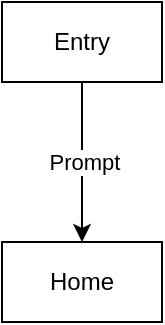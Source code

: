 <mxfile version="21.1.2" type="device" pages="5">
  <diagram name="Main Proccess" id="BZkoMewDt5e1nhyTD6TO">
    <mxGraphModel dx="2074" dy="1244" grid="1" gridSize="10" guides="1" tooltips="1" connect="1" arrows="1" fold="1" page="1" pageScale="1" pageWidth="1200" pageHeight="1600" math="0" shadow="0">
      <root>
        <mxCell id="0" />
        <mxCell id="1" parent="0" />
        <mxCell id="6zEdD9K2JlOQMSVLethB-3" style="edgeStyle=orthogonalEdgeStyle;rounded=0;orthogonalLoop=1;jettySize=auto;html=1;entryX=0.5;entryY=0;entryDx=0;entryDy=0;" edge="1" parent="1" source="6zEdD9K2JlOQMSVLethB-1" target="6zEdD9K2JlOQMSVLethB-2">
          <mxGeometry relative="1" as="geometry">
            <Array as="points" />
          </mxGeometry>
        </mxCell>
        <mxCell id="6zEdD9K2JlOQMSVLethB-4" value="Prompt" style="edgeLabel;html=1;align=center;verticalAlign=middle;resizable=0;points=[];" vertex="1" connectable="0" parent="6zEdD9K2JlOQMSVLethB-3">
          <mxGeometry x="-0.017" y="1" relative="1" as="geometry">
            <mxPoint as="offset" />
          </mxGeometry>
        </mxCell>
        <mxCell id="6zEdD9K2JlOQMSVLethB-1" value="Entry" style="rounded=0;whiteSpace=wrap;html=1;" vertex="1" parent="1">
          <mxGeometry x="560" y="40" width="80" height="40" as="geometry" />
        </mxCell>
        <mxCell id="6zEdD9K2JlOQMSVLethB-2" value="Home" style="rounded=0;whiteSpace=wrap;html=1;" vertex="1" parent="1">
          <mxGeometry x="560" y="160" width="80" height="40" as="geometry" />
        </mxCell>
      </root>
    </mxGraphModel>
  </diagram>
  <diagram id="xCTsXqgBZO-dcqeWA6Uv" name="Home">
    <mxGraphModel dx="1481" dy="889" grid="1" gridSize="10" guides="1" tooltips="1" connect="1" arrows="1" fold="1" page="1" pageScale="1" pageWidth="1200" pageHeight="1600" math="0" shadow="0">
      <root>
        <mxCell id="0" />
        <mxCell id="1" parent="0" />
        <mxCell id="66UmW_laMhGOvACvovUv-8" value="" style="rounded=0;whiteSpace=wrap;html=1;" vertex="1" parent="1">
          <mxGeometry x="200" y="960" width="840" height="480" as="geometry" />
        </mxCell>
        <mxCell id="66UmW_laMhGOvACvovUv-17" value="" style="rounded=0;whiteSpace=wrap;html=1;" vertex="1" parent="1">
          <mxGeometry x="660" y="1050" width="340" height="360" as="geometry" />
        </mxCell>
        <mxCell id="KkKBU-Pn6hAcBDRM-jmI-6" value="" style="rounded=0;whiteSpace=wrap;html=1;" vertex="1" parent="1">
          <mxGeometry x="975" y="1050" width="10" height="230" as="geometry" />
        </mxCell>
        <mxCell id="KkKBU-Pn6hAcBDRM-jmI-10" value="" style="rounded=0;whiteSpace=wrap;html=1;" vertex="1" parent="1">
          <mxGeometry x="660" y="1050" width="340" height="50" as="geometry" />
        </mxCell>
        <mxCell id="66UmW_laMhGOvACvovUv-1" value="Home Class" style="swimlane;whiteSpace=wrap;html=1;startSize=40;" vertex="1" parent="1">
          <mxGeometry x="440" y="40" width="320" height="400" as="geometry" />
        </mxCell>
        <mxCell id="66UmW_laMhGOvACvovUv-7" value="" style="endArrow=none;html=1;rounded=0;" edge="1" parent="1">
          <mxGeometry width="50" height="50" relative="1" as="geometry">
            <mxPoint x="40" y="800" as="sourcePoint" />
            <mxPoint x="1160" y="800" as="targetPoint" />
          </mxGeometry>
        </mxCell>
        <mxCell id="66UmW_laMhGOvACvovUv-9" value="&lt;font style=&quot;font-size: 56px;&quot;&gt;Qz&lt;/font&gt;" style="text;html=1;strokeColor=none;fillColor=none;align=center;verticalAlign=middle;whiteSpace=wrap;rounded=0;fontSize=64;" vertex="1" parent="1">
          <mxGeometry x="445" y="960" width="310" height="70" as="geometry" />
        </mxCell>
        <mxCell id="66UmW_laMhGOvACvovUv-10" value="Settings" style="rounded=1;whiteSpace=wrap;html=1;" vertex="1" parent="1">
          <mxGeometry x="270" y="1267.5" width="230" height="60" as="geometry" />
        </mxCell>
        <mxCell id="66UmW_laMhGOvACvovUv-13" value="Exit" style="rounded=1;whiteSpace=wrap;html=1;" vertex="1" parent="1">
          <mxGeometry x="270" y="1340" width="230" height="60" as="geometry" />
        </mxCell>
        <mxCell id="66UmW_laMhGOvACvovUv-18" value="list 1" style="rounded=1;whiteSpace=wrap;html=1;" vertex="1" parent="1">
          <mxGeometry x="670" y="1190" width="290" height="50" as="geometry" />
        </mxCell>
        <mxCell id="66UmW_laMhGOvACvovUv-19" value="list 2" style="rounded=1;whiteSpace=wrap;html=1;" vertex="1" parent="1">
          <mxGeometry x="670" y="1320" width="290" height="50" as="geometry" />
        </mxCell>
        <mxCell id="66UmW_laMhGOvACvovUv-20" value="list ..." style="rounded=1;whiteSpace=wrap;html=1;" vertex="1" parent="1">
          <mxGeometry x="670" y="1380" width="290" height="30" as="geometry" />
        </mxCell>
        <mxCell id="IXn8Jmz7SbYyYIPCcoO4-1" value="Lists" style="text;html=1;strokeColor=none;fillColor=none;align=center;verticalAlign=middle;whiteSpace=wrap;rounded=0;" vertex="1" parent="1">
          <mxGeometry x="750" y="1057.5" width="160" height="30" as="geometry" />
        </mxCell>
        <mxCell id="KkKBU-Pn6hAcBDRM-jmI-1" value="Eddit" style="rounded=1;whiteSpace=wrap;html=1;" vertex="1" parent="1">
          <mxGeometry x="270" y="1200" width="230" height="60" as="geometry" />
        </mxCell>
        <mxCell id="37lC6BA61AARFOCetgNf-2" value="" style="edgeStyle=orthogonalEdgeStyle;rounded=0;orthogonalLoop=1;jettySize=auto;html=1;" edge="1" parent="1" source="KkKBU-Pn6hAcBDRM-jmI-2" target="37lC6BA61AARFOCetgNf-1">
          <mxGeometry relative="1" as="geometry" />
        </mxCell>
        <mxCell id="KkKBU-Pn6hAcBDRM-jmI-2" value="delete" style="rounded=1;whiteSpace=wrap;html=1;" vertex="1" parent="1">
          <mxGeometry x="270" y="1130" width="230" height="60" as="geometry" />
        </mxCell>
        <mxCell id="KkKBU-Pn6hAcBDRM-jmI-3" value="play" style="rounded=1;whiteSpace=wrap;html=1;" vertex="1" parent="1">
          <mxGeometry x="270" y="1060" width="230" height="60" as="geometry" />
        </mxCell>
        <mxCell id="KkKBU-Pn6hAcBDRM-jmI-4" value="list 1" style="rounded=1;whiteSpace=wrap;html=1;" vertex="1" parent="1">
          <mxGeometry x="670" y="1255" width="290" height="50" as="geometry" />
        </mxCell>
        <mxCell id="KkKBU-Pn6hAcBDRM-jmI-5" value="" style="rounded=0;whiteSpace=wrap;html=1;" vertex="1" parent="1">
          <mxGeometry x="970" y="1280" width="20" height="60" as="geometry" />
        </mxCell>
        <mxCell id="KkKBU-Pn6hAcBDRM-jmI-7" value="" style="rounded=0;whiteSpace=wrap;html=1;" vertex="1" parent="1">
          <mxGeometry x="975" y="1340" width="10" height="70" as="geometry" />
        </mxCell>
        <mxCell id="KkKBU-Pn6hAcBDRM-jmI-9" value="new list..." style="rounded=1;whiteSpace=wrap;html=1;" vertex="1" parent="1">
          <mxGeometry x="670" y="1120" width="290" height="60" as="geometry" />
        </mxCell>
        <mxCell id="37lC6BA61AARFOCetgNf-1" value="Prompt are you shure ?" style="rounded=1;whiteSpace=wrap;html=1;" vertex="1" parent="1">
          <mxGeometry x="10" y="1130" width="160" height="60" as="geometry" />
        </mxCell>
      </root>
    </mxGraphModel>
  </diagram>
  <diagram id="einf5p-jFyaMl5s9ed1z" name="Settings">
    <mxGraphModel dx="1975" dy="1185" grid="1" gridSize="10" guides="1" tooltips="1" connect="1" arrows="1" fold="1" page="1" pageScale="1" pageWidth="1200" pageHeight="1600" math="0" shadow="0">
      <root>
        <mxCell id="0" />
        <mxCell id="1" parent="0" />
        <mxCell id="rifur4L_r3AJqG5Z70S--1" value="" style="endArrow=none;html=1;rounded=0;" edge="1" parent="1">
          <mxGeometry width="50" height="50" relative="1" as="geometry">
            <mxPoint x="40" y="800" as="sourcePoint" />
            <mxPoint x="1160" y="800" as="targetPoint" />
          </mxGeometry>
        </mxCell>
        <mxCell id="gCdTmbHZw0-P5qsK333e-1" value="" style="rounded=0;whiteSpace=wrap;html=1;" vertex="1" parent="1">
          <mxGeometry x="200" y="960" width="840" height="480" as="geometry" />
        </mxCell>
        <mxCell id="gCdTmbHZw0-P5qsK333e-5" value="&lt;font style=&quot;font-size: 56px;&quot;&gt;Settings&lt;/font&gt;" style="text;html=1;strokeColor=none;fillColor=none;align=center;verticalAlign=middle;whiteSpace=wrap;rounded=0;fontSize=64;" vertex="1" parent="1">
          <mxGeometry x="445" y="960" width="310" height="70" as="geometry" />
        </mxCell>
        <mxCell id="gCdTmbHZw0-P5qsK333e-14" value="Colors" style="rounded=1;whiteSpace=wrap;html=1;" vertex="1" parent="1">
          <mxGeometry x="270" y="1060" width="230" height="60" as="geometry" />
        </mxCell>
        <mxCell id="gCdTmbHZw0-P5qsK333e-19" value="?import list" style="rounded=1;whiteSpace=wrap;html=1;" vertex="1" parent="1">
          <mxGeometry x="270" y="1140" width="230" height="60" as="geometry" />
        </mxCell>
        <mxCell id="gCdTmbHZw0-P5qsK333e-20" value="Exit" style="rounded=1;whiteSpace=wrap;html=1;" vertex="1" parent="1">
          <mxGeometry x="485" y="1360" width="230" height="60" as="geometry" />
        </mxCell>
        <mxCell id="gCdTmbHZw0-P5qsK333e-21" value="?export list" style="rounded=1;whiteSpace=wrap;html=1;" vertex="1" parent="1">
          <mxGeometry x="270" y="1210" width="230" height="60" as="geometry" />
        </mxCell>
        <mxCell id="gCdTmbHZw0-P5qsK333e-22" value="time etc..." style="rounded=1;whiteSpace=wrap;html=1;" vertex="1" parent="1">
          <mxGeometry x="720" y="1060" width="230" height="60" as="geometry" />
        </mxCell>
      </root>
    </mxGraphModel>
  </diagram>
  <diagram id="_WTI7B93JpzufQJdCk4c" name="Play">
    <mxGraphModel dx="2440" dy="1464" grid="1" gridSize="10" guides="1" tooltips="1" connect="1" arrows="1" fold="1" page="1" pageScale="1" pageWidth="1200" pageHeight="1600" math="0" shadow="0">
      <root>
        <mxCell id="0" />
        <mxCell id="1" parent="0" />
        <mxCell id="qRmyMZ_Bb6f4S-KCIsgV-1" value="" style="rounded=0;whiteSpace=wrap;html=1;" vertex="1" parent="1">
          <mxGeometry x="200" y="960" width="840" height="480" as="geometry" />
        </mxCell>
        <mxCell id="qRmyMZ_Bb6f4S-KCIsgV-5" value="&lt;font style=&quot;font-size: 56px;&quot;&gt;List name&lt;/font&gt;" style="text;html=1;strokeColor=none;fillColor=none;align=center;verticalAlign=middle;whiteSpace=wrap;rounded=0;fontSize=64;" vertex="1" parent="1">
          <mxGeometry x="445" y="972.5" width="310" height="70" as="geometry" />
        </mxCell>
        <mxCell id="qRmyMZ_Bb6f4S-KCIsgV-15" value="Back" style="rounded=1;whiteSpace=wrap;html=1;" vertex="1" parent="1">
          <mxGeometry x="470" y="1360" width="230" height="60" as="geometry" />
        </mxCell>
        <mxCell id="qvJ8Xp8vA46BovuaNo_2-1" value="" style="endArrow=none;html=1;rounded=0;" edge="1" parent="1">
          <mxGeometry width="50" height="50" relative="1" as="geometry">
            <mxPoint x="40" y="800" as="sourcePoint" />
            <mxPoint x="1160" y="800" as="targetPoint" />
          </mxGeometry>
        </mxCell>
        <mxCell id="qvJ8Xp8vA46BovuaNo_2-2" value="Card" style="rounded=1;whiteSpace=wrap;html=1;" vertex="1" parent="1">
          <mxGeometry x="250" y="1080" width="140" height="80" as="geometry" />
        </mxCell>
        <mxCell id="qvJ8Xp8vA46BovuaNo_2-3" value="Write" style="rounded=1;whiteSpace=wrap;html=1;" vertex="1" parent="1">
          <mxGeometry x="260" y="1185" width="120" height="100" as="geometry" />
        </mxCell>
        <mxCell id="qvJ8Xp8vA46BovuaNo_2-4" value="eddit" style="rounded=1;whiteSpace=wrap;html=1;" vertex="1" parent="1">
          <mxGeometry x="210" y="975" width="100" height="40" as="geometry" />
        </mxCell>
        <mxCell id="qvJ8Xp8vA46BovuaNo_2-5" value="delete" style="rounded=1;whiteSpace=wrap;html=1;" vertex="1" parent="1">
          <mxGeometry x="900" y="975" width="130" height="65" as="geometry" />
        </mxCell>
        <mxCell id="qvJ8Xp8vA46BovuaNo_2-7" value="Write" style="rounded=1;whiteSpace=wrap;html=1;" vertex="1" parent="1">
          <mxGeometry x="420" y="1180" width="145" height="110" as="geometry" />
        </mxCell>
        <mxCell id="qvJ8Xp8vA46BovuaNo_2-8" value="Write" style="rounded=1;whiteSpace=wrap;html=1;" vertex="1" parent="1">
          <mxGeometry x="420" y="1080" width="140" height="90" as="geometry" />
        </mxCell>
        <mxCell id="qvJ8Xp8vA46BovuaNo_2-9" value="Stats" style="rounded=1;whiteSpace=wrap;html=1;" vertex="1" parent="1">
          <mxGeometry x="680" y="1090" width="320" height="240" as="geometry" />
        </mxCell>
      </root>
    </mxGraphModel>
  </diagram>
  <diagram id="_EkyjvyqXXoJjmZwdPrV" name="Edit">
    <mxGraphModel dx="2074" dy="1244" grid="1" gridSize="10" guides="1" tooltips="1" connect="1" arrows="1" fold="1" page="1" pageScale="1" pageWidth="1200" pageHeight="1600" math="0" shadow="0">
      <root>
        <mxCell id="0" />
        <mxCell id="1" parent="0" />
        <mxCell id="CRPFGeZhPuzqCSQ7Z16m-2" value="" style="rounded=0;whiteSpace=wrap;html=1;" vertex="1" parent="1">
          <mxGeometry x="200" y="960" width="840" height="480" as="geometry" />
        </mxCell>
        <mxCell id="CRPFGeZhPuzqCSQ7Z16m-10" value="" style="rounded=0;whiteSpace=wrap;html=1;" vertex="1" parent="1">
          <mxGeometry x="210" y="1050" width="370" height="390" as="geometry" />
        </mxCell>
        <mxCell id="CRPFGeZhPuzqCSQ7Z16m-1" value="" style="endArrow=none;html=1;rounded=0;" edge="1" parent="1">
          <mxGeometry width="50" height="50" relative="1" as="geometry">
            <mxPoint x="40" y="800" as="sourcePoint" />
            <mxPoint x="1160" y="800" as="targetPoint" />
          </mxGeometry>
        </mxCell>
        <mxCell id="CRPFGeZhPuzqCSQ7Z16m-3" value="&lt;font style=&quot;font-size: 56px;&quot;&gt;Eddit&lt;/font&gt;" style="text;html=1;strokeColor=none;fillColor=none;align=center;verticalAlign=middle;whiteSpace=wrap;rounded=0;fontSize=64;" vertex="1" parent="1">
          <mxGeometry x="445" y="960" width="310" height="70" as="geometry" />
        </mxCell>
        <mxCell id="CRPFGeZhPuzqCSQ7Z16m-9" value="delete" style="rounded=1;whiteSpace=wrap;html=1;" vertex="1" parent="1">
          <mxGeometry x="755" y="1050" width="230" height="60" as="geometry" />
        </mxCell>
        <mxCell id="CRPFGeZhPuzqCSQ7Z16m-14" value="" style="rounded=0;whiteSpace=wrap;html=1;" vertex="1" parent="1">
          <mxGeometry x="220" y="1100" width="350" height="40" as="geometry" />
        </mxCell>
        <mxCell id="CRPFGeZhPuzqCSQ7Z16m-15" value="" style="rounded=0;whiteSpace=wrap;html=1;" vertex="1" parent="1">
          <mxGeometry x="220" y="1140" width="350" height="40" as="geometry" />
        </mxCell>
        <mxCell id="CRPFGeZhPuzqCSQ7Z16m-16" value="" style="rounded=0;whiteSpace=wrap;html=1;" vertex="1" parent="1">
          <mxGeometry x="220" y="1180" width="350" height="40" as="geometry" />
        </mxCell>
        <mxCell id="CRPFGeZhPuzqCSQ7Z16m-17" value="" style="rounded=0;whiteSpace=wrap;html=1;" vertex="1" parent="1">
          <mxGeometry x="220" y="1220" width="350" height="40" as="geometry" />
        </mxCell>
        <mxCell id="CRPFGeZhPuzqCSQ7Z16m-18" value="" style="rounded=0;whiteSpace=wrap;html=1;" vertex="1" parent="1">
          <mxGeometry x="220" y="1260" width="350" height="40" as="geometry" />
        </mxCell>
        <mxCell id="CRPFGeZhPuzqCSQ7Z16m-19" value="" style="rounded=0;whiteSpace=wrap;html=1;" vertex="1" parent="1">
          <mxGeometry x="220" y="1300" width="350" height="40" as="geometry" />
        </mxCell>
        <mxCell id="CRPFGeZhPuzqCSQ7Z16m-20" value="" style="rounded=0;whiteSpace=wrap;html=1;" vertex="1" parent="1">
          <mxGeometry x="220" y="1340" width="350" height="40" as="geometry" />
        </mxCell>
        <mxCell id="CRPFGeZhPuzqCSQ7Z16m-21" value="" style="rounded=0;whiteSpace=wrap;html=1;" vertex="1" parent="1">
          <mxGeometry x="220" y="1370" width="350" height="40" as="geometry" />
        </mxCell>
        <mxCell id="CRPFGeZhPuzqCSQ7Z16m-22" value="" style="rounded=0;whiteSpace=wrap;html=1;" vertex="1" parent="1">
          <mxGeometry x="220" y="1410" width="350" height="30" as="geometry" />
        </mxCell>
        <mxCell id="CRPFGeZhPuzqCSQ7Z16m-6" value="Back Home" style="rounded=1;whiteSpace=wrap;html=1;" vertex="1" parent="1">
          <mxGeometry x="755" y="1360" width="230" height="60" as="geometry" />
        </mxCell>
        <mxCell id="CRPFGeZhPuzqCSQ7Z16m-13" value="" style="rounded=0;whiteSpace=wrap;html=1;" vertex="1" parent="1">
          <mxGeometry x="220" y="1060" width="350" height="40" as="geometry" />
        </mxCell>
        <mxCell id="CRPFGeZhPuzqCSQ7Z16m-11" value="Word 1" style="text;html=1;strokeColor=none;fillColor=none;align=center;verticalAlign=middle;whiteSpace=wrap;rounded=0;" vertex="1" parent="1">
          <mxGeometry x="260" y="1070" width="60" height="30" as="geometry" />
        </mxCell>
        <mxCell id="CRPFGeZhPuzqCSQ7Z16m-12" value="Translation" style="text;html=1;strokeColor=none;fillColor=none;align=center;verticalAlign=middle;whiteSpace=wrap;rounded=0;" vertex="1" parent="1">
          <mxGeometry x="470" y="1065" width="60" height="30" as="geometry" />
        </mxCell>
        <mxCell id="CRPFGeZhPuzqCSQ7Z16m-23" value="add" style="rounded=1;whiteSpace=wrap;html=1;" vertex="1" parent="1">
          <mxGeometry x="755" y="1120" width="230" height="60" as="geometry" />
        </mxCell>
        <mxCell id="CRPFGeZhPuzqCSQ7Z16m-26" value="Play" style="rounded=1;whiteSpace=wrap;html=1;" vertex="1" parent="1">
          <mxGeometry x="755" y="1290" width="230" height="60" as="geometry" />
        </mxCell>
      </root>
    </mxGraphModel>
  </diagram>
</mxfile>
